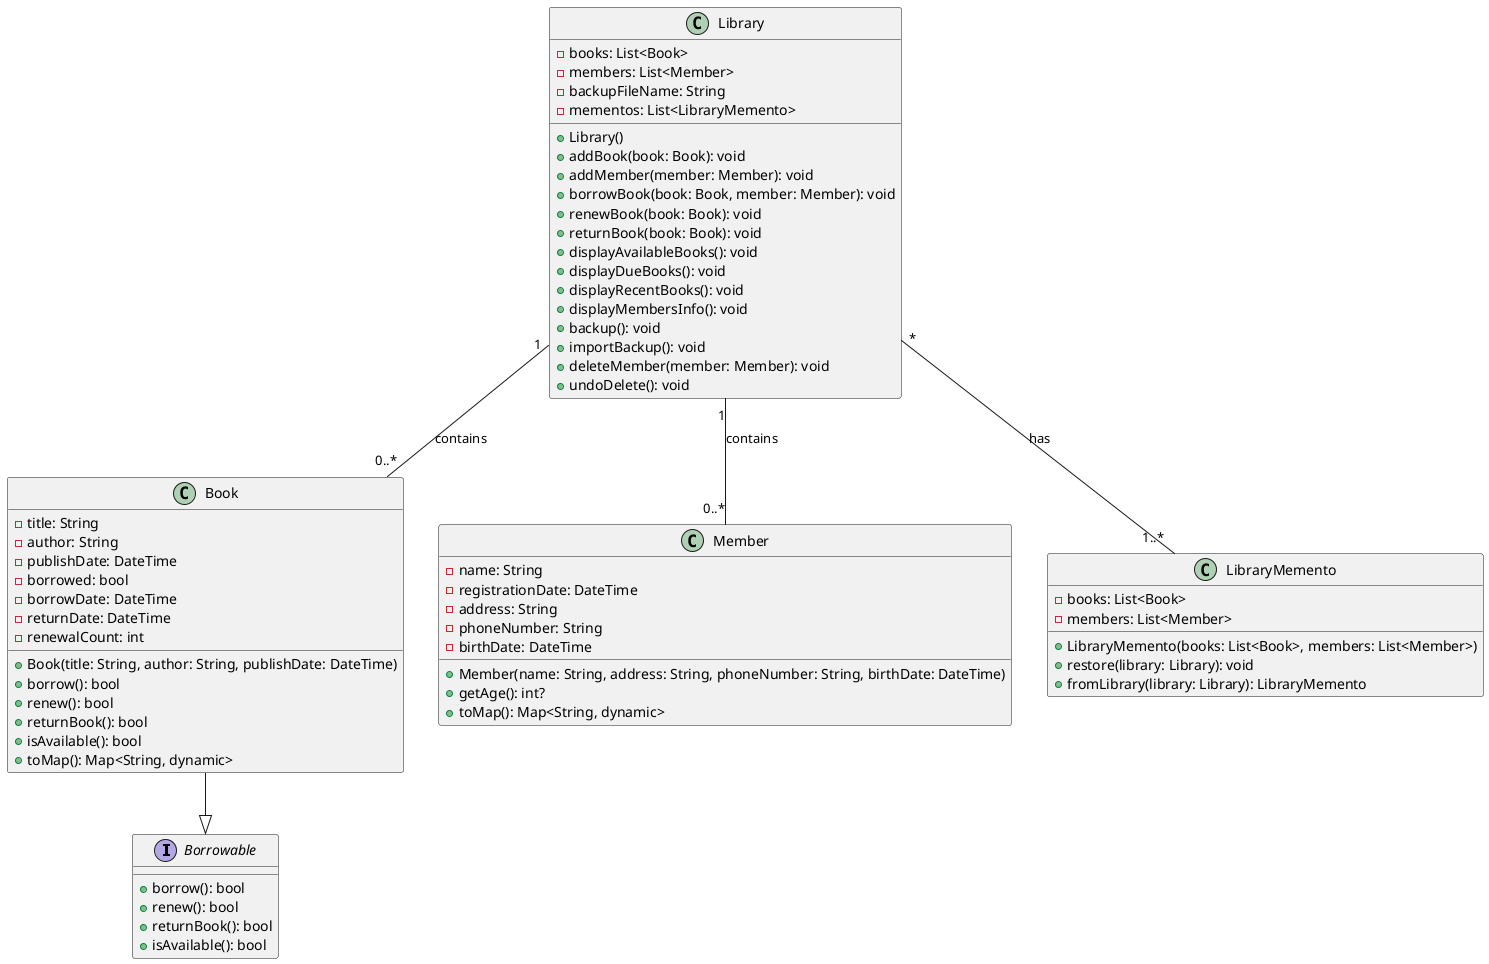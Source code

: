 @startuml

interface Borrowable {
  + borrow(): bool
  + renew(): bool
  + returnBook(): bool
  + isAvailable(): bool
}

class Book {
  - title: String
  - author: String
  - publishDate: DateTime
  - borrowed: bool
  - borrowDate: DateTime
  - returnDate: DateTime
  - renewalCount: int
  + Book(title: String, author: String, publishDate: DateTime)
  + borrow(): bool
  + renew(): bool
  + returnBook(): bool
  + isAvailable(): bool
  + toMap(): Map<String, dynamic>
}

class Member {
  - name: String
  - registrationDate: DateTime
  - address: String
  - phoneNumber: String
  - birthDate: DateTime
  + Member(name: String, address: String, phoneNumber: String, birthDate: DateTime)
  + getAge(): int?
  + toMap(): Map<String, dynamic>
}

class Library {
  - books: List<Book>
  - members: List<Member>
  - backupFileName: String
  - mementos: List<LibraryMemento>
  + Library()
  + addBook(book: Book): void
  + addMember(member: Member): void
  + borrowBook(book: Book, member: Member): void
  + renewBook(book: Book): void
  + returnBook(book: Book): void
  + displayAvailableBooks(): void
  + displayDueBooks(): void
  + displayRecentBooks(): void
  + displayMembersInfo(): void
  + backup(): void
  + importBackup(): void
  + deleteMember(member: Member): void
  + undoDelete(): void
}

class LibraryMemento {
  - books: List<Book>
  - members: List<Member>
  + LibraryMemento(books: List<Book>, members: List<Member>)
  + restore(library: Library): void
  + fromLibrary(library: Library): LibraryMemento
}

Book --|> Borrowable
Library "1" -- "0..*" Book : contains
Library "1" -- "0..*" Member : contains
Library "*" -- "1..*" LibraryMemento : has

@enduml
